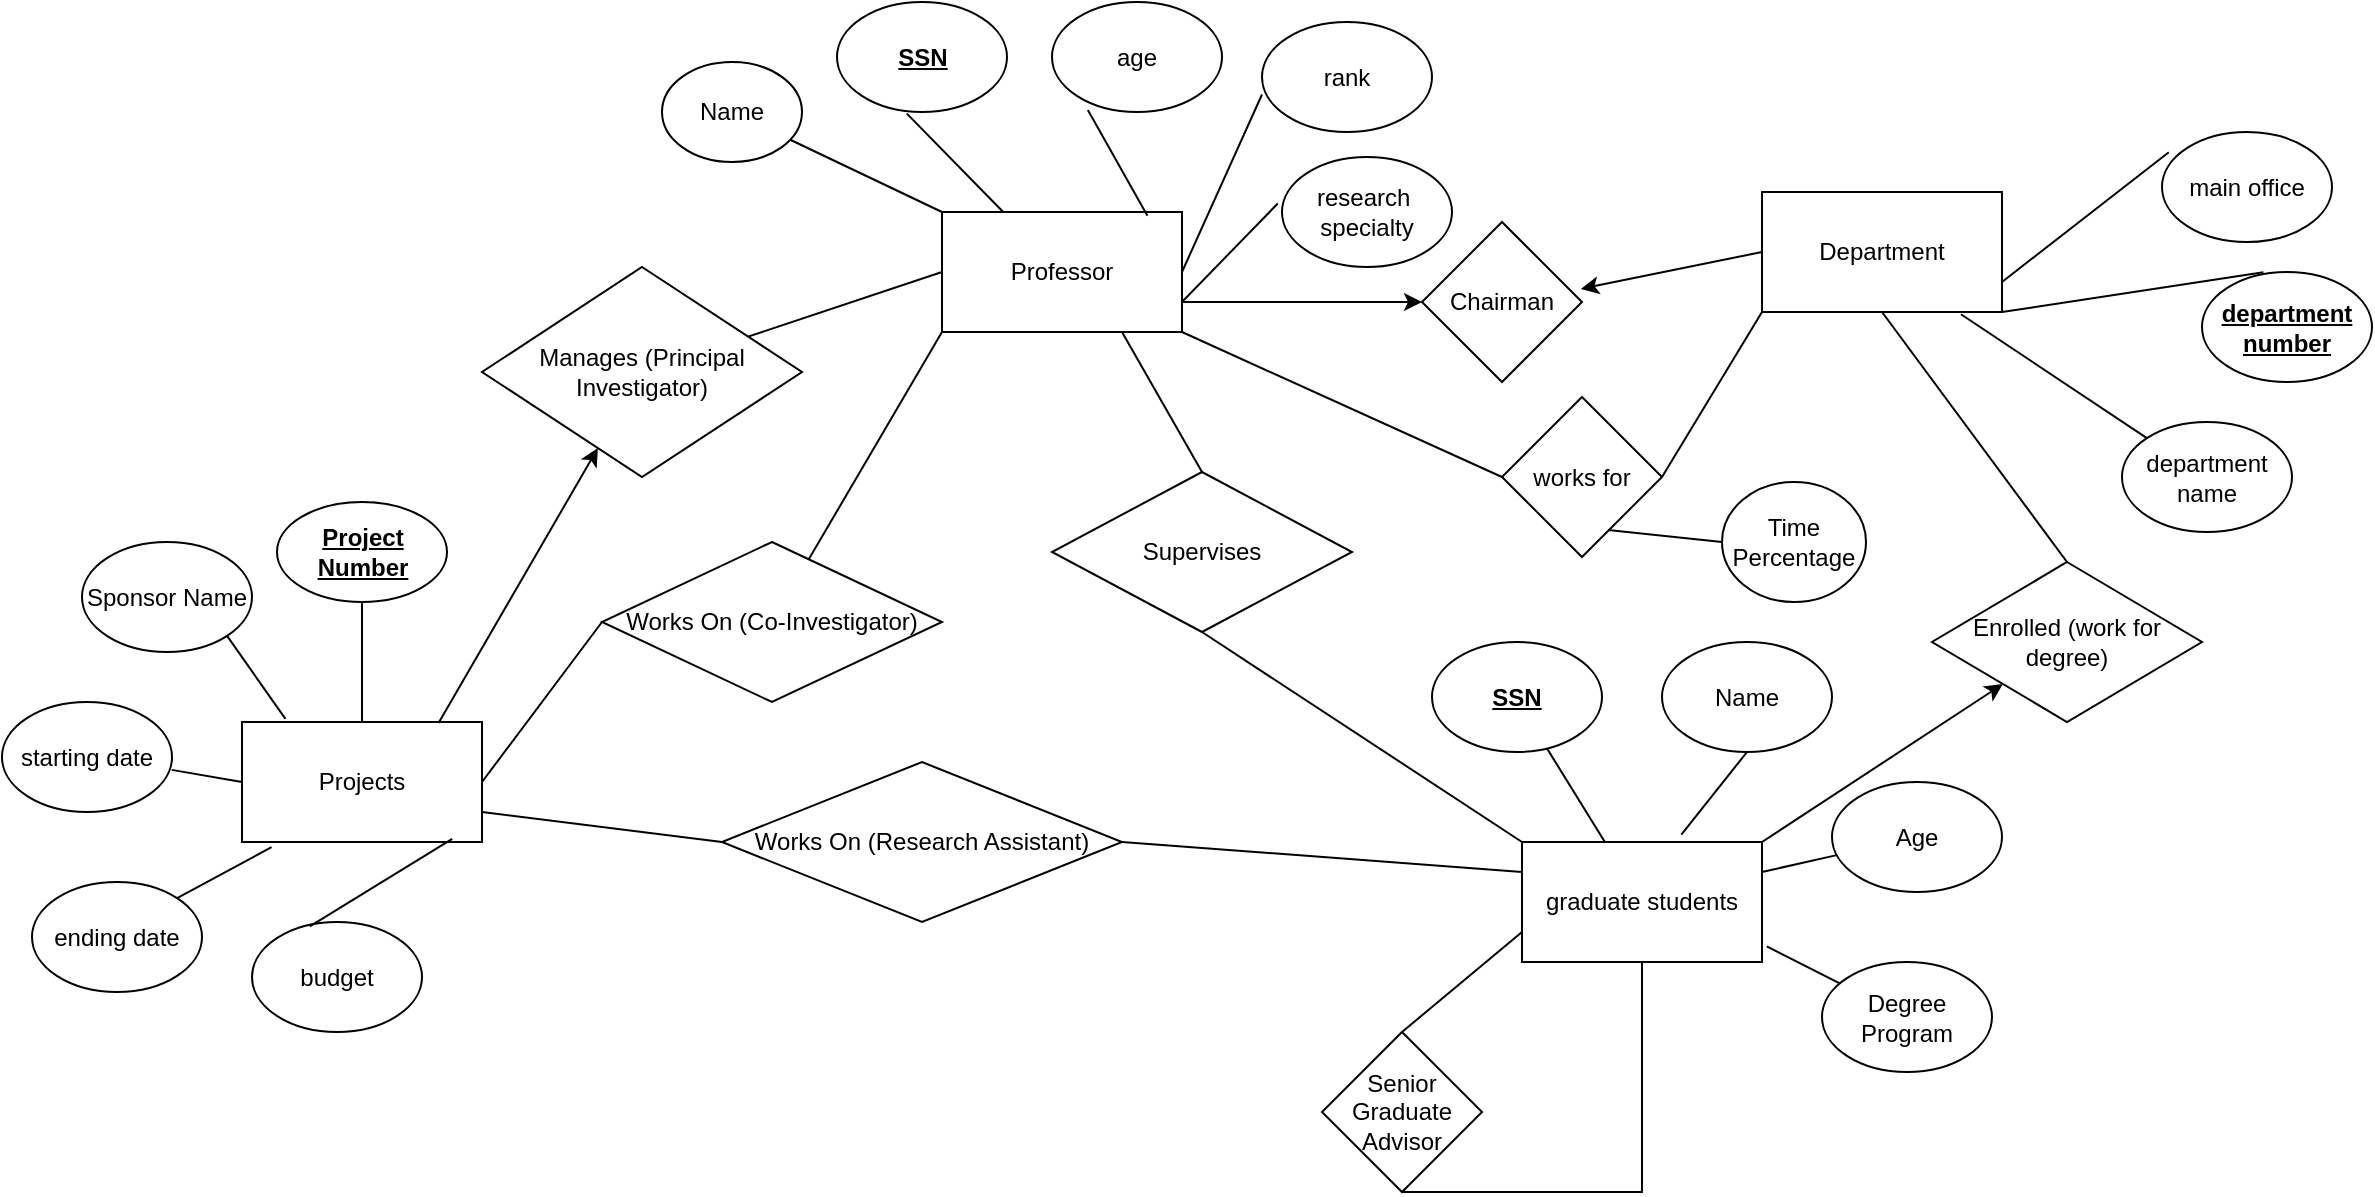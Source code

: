 <mxfile version="23.1.0" type="github">
  <diagram name="Page-1" id="TymfSHIw9w5McwtJT14T">
    <mxGraphModel dx="2284" dy="1846" grid="1" gridSize="10" guides="1" tooltips="1" connect="1" arrows="1" fold="1" page="1" pageScale="1" pageWidth="850" pageHeight="1100" background="none" math="0" shadow="0">
      <root>
        <mxCell id="0" />
        <mxCell id="1" parent="0" />
        <mxCell id="TyD-31y_tOTn_jJS1_9M-1" value="Professor" style="rounded=0;whiteSpace=wrap;html=1;" parent="1" vertex="1">
          <mxGeometry x="370" y="65" width="120" height="60" as="geometry" />
        </mxCell>
        <mxCell id="TyD-31y_tOTn_jJS1_9M-3" value="Name" style="ellipse;whiteSpace=wrap;html=1;" parent="1" vertex="1">
          <mxGeometry x="230" y="-10" width="70" height="50" as="geometry" />
        </mxCell>
        <mxCell id="TyD-31y_tOTn_jJS1_9M-4" value="&lt;b&gt;&lt;u&gt;SSN&lt;/u&gt;&lt;/b&gt;" style="ellipse;whiteSpace=wrap;html=1;" parent="1" vertex="1">
          <mxGeometry x="317.5" y="-40" width="85" height="55" as="geometry" />
        </mxCell>
        <mxCell id="TyD-31y_tOTn_jJS1_9M-5" value="age" style="ellipse;whiteSpace=wrap;html=1;" parent="1" vertex="1">
          <mxGeometry x="425" y="-40" width="85" height="55" as="geometry" />
        </mxCell>
        <mxCell id="TyD-31y_tOTn_jJS1_9M-6" value="rank" style="ellipse;whiteSpace=wrap;html=1;" parent="1" vertex="1">
          <mxGeometry x="530" y="-30" width="85" height="55" as="geometry" />
        </mxCell>
        <mxCell id="TyD-31y_tOTn_jJS1_9M-7" value="research&amp;nbsp;&lt;br&gt;specialty" style="ellipse;whiteSpace=wrap;html=1;" parent="1" vertex="1">
          <mxGeometry x="540" y="37.5" width="85" height="55" as="geometry" />
        </mxCell>
        <mxCell id="TyD-31y_tOTn_jJS1_9M-8" value="Projects" style="rounded=0;whiteSpace=wrap;html=1;" parent="1" vertex="1">
          <mxGeometry x="20" y="320" width="120" height="60" as="geometry" />
        </mxCell>
        <mxCell id="TyD-31y_tOTn_jJS1_9M-9" value="Sponsor Name" style="ellipse;whiteSpace=wrap;html=1;" parent="1" vertex="1">
          <mxGeometry x="-60" y="230" width="85" height="55" as="geometry" />
        </mxCell>
        <mxCell id="TyD-31y_tOTn_jJS1_9M-10" value="starting date" style="ellipse;whiteSpace=wrap;html=1;" parent="1" vertex="1">
          <mxGeometry x="-100" y="310" width="85" height="55" as="geometry" />
        </mxCell>
        <mxCell id="TyD-31y_tOTn_jJS1_9M-11" value="budget" style="ellipse;whiteSpace=wrap;html=1;" parent="1" vertex="1">
          <mxGeometry x="25" y="420" width="85" height="55" as="geometry" />
        </mxCell>
        <mxCell id="TyD-31y_tOTn_jJS1_9M-12" value="&lt;b&gt;&lt;u&gt;Project Number&lt;/u&gt;&lt;/b&gt;" style="ellipse;whiteSpace=wrap;html=1;" parent="1" vertex="1">
          <mxGeometry x="37.5" y="210" width="85" height="50" as="geometry" />
        </mxCell>
        <mxCell id="TyD-31y_tOTn_jJS1_9M-13" value="ending date" style="ellipse;whiteSpace=wrap;html=1;" parent="1" vertex="1">
          <mxGeometry x="-85" y="400" width="85" height="55" as="geometry" />
        </mxCell>
        <mxCell id="TyD-31y_tOTn_jJS1_9M-14" value="graduate students" style="rounded=0;whiteSpace=wrap;html=1;" parent="1" vertex="1">
          <mxGeometry x="660" y="380" width="120" height="60" as="geometry" />
        </mxCell>
        <mxCell id="TyD-31y_tOTn_jJS1_9M-15" value="&lt;b&gt;&lt;u&gt;SSN&lt;/u&gt;&lt;/b&gt;" style="ellipse;whiteSpace=wrap;html=1;" parent="1" vertex="1">
          <mxGeometry x="615" y="280" width="85" height="55" as="geometry" />
        </mxCell>
        <mxCell id="TyD-31y_tOTn_jJS1_9M-16" value="Name" style="ellipse;whiteSpace=wrap;html=1;" parent="1" vertex="1">
          <mxGeometry x="730" y="280" width="85" height="55" as="geometry" />
        </mxCell>
        <mxCell id="TyD-31y_tOTn_jJS1_9M-17" value="Age" style="ellipse;whiteSpace=wrap;html=1;" parent="1" vertex="1">
          <mxGeometry x="815" y="350" width="85" height="55" as="geometry" />
        </mxCell>
        <mxCell id="TyD-31y_tOTn_jJS1_9M-18" value="Degree Program" style="ellipse;whiteSpace=wrap;html=1;" parent="1" vertex="1">
          <mxGeometry x="810" y="440" width="85" height="55" as="geometry" />
        </mxCell>
        <mxCell id="TyD-31y_tOTn_jJS1_9M-19" value="Department" style="rounded=0;whiteSpace=wrap;html=1;" parent="1" vertex="1">
          <mxGeometry x="780" y="55" width="120" height="60" as="geometry" />
        </mxCell>
        <mxCell id="TyD-31y_tOTn_jJS1_9M-20" value="department name" style="ellipse;whiteSpace=wrap;html=1;" parent="1" vertex="1">
          <mxGeometry x="960" y="170" width="85" height="55" as="geometry" />
        </mxCell>
        <mxCell id="TyD-31y_tOTn_jJS1_9M-21" value="&lt;b&gt;&lt;u&gt;department number&lt;/u&gt;&lt;/b&gt;" style="ellipse;whiteSpace=wrap;html=1;" parent="1" vertex="1">
          <mxGeometry x="1000" y="95" width="85" height="55" as="geometry" />
        </mxCell>
        <mxCell id="TyD-31y_tOTn_jJS1_9M-22" value="main office" style="ellipse;whiteSpace=wrap;html=1;" parent="1" vertex="1">
          <mxGeometry x="980" y="25" width="85" height="55" as="geometry" />
        </mxCell>
        <mxCell id="TyD-31y_tOTn_jJS1_9M-28" value="" style="endArrow=none;html=1;rounded=0;exitX=0.5;exitY=0;exitDx=0;exitDy=0;entryX=0.5;entryY=1;entryDx=0;entryDy=0;" parent="1" source="TyD-31y_tOTn_jJS1_9M-8" target="TyD-31y_tOTn_jJS1_9M-12" edge="1">
          <mxGeometry width="50" height="50" relative="1" as="geometry">
            <mxPoint x="270" y="310" as="sourcePoint" />
            <mxPoint x="320" y="260" as="targetPoint" />
            <Array as="points" />
          </mxGeometry>
        </mxCell>
        <mxCell id="TyD-31y_tOTn_jJS1_9M-29" value="" style="endArrow=none;html=1;rounded=0;entryX=1;entryY=1;entryDx=0;entryDy=0;exitX=0.181;exitY=-0.026;exitDx=0;exitDy=0;exitPerimeter=0;" parent="1" source="TyD-31y_tOTn_jJS1_9M-8" target="TyD-31y_tOTn_jJS1_9M-9" edge="1">
          <mxGeometry width="50" height="50" relative="1" as="geometry">
            <mxPoint x="10" y="330" as="sourcePoint" />
            <mxPoint x="60" y="280" as="targetPoint" />
          </mxGeometry>
        </mxCell>
        <mxCell id="TyD-31y_tOTn_jJS1_9M-31" value="" style="endArrow=none;html=1;rounded=0;entryX=0;entryY=0.5;entryDx=0;entryDy=0;exitX=0.998;exitY=0.617;exitDx=0;exitDy=0;exitPerimeter=0;" parent="1" source="TyD-31y_tOTn_jJS1_9M-10" target="TyD-31y_tOTn_jJS1_9M-8" edge="1">
          <mxGeometry width="50" height="50" relative="1" as="geometry">
            <mxPoint x="-10" y="380" as="sourcePoint" />
            <mxPoint x="40" y="330" as="targetPoint" />
          </mxGeometry>
        </mxCell>
        <mxCell id="TyD-31y_tOTn_jJS1_9M-32" value="" style="endArrow=none;html=1;rounded=0;exitX=1;exitY=0;exitDx=0;exitDy=0;entryX=0.123;entryY=1.043;entryDx=0;entryDy=0;entryPerimeter=0;" parent="1" source="TyD-31y_tOTn_jJS1_9M-13" target="TyD-31y_tOTn_jJS1_9M-8" edge="1">
          <mxGeometry width="50" height="50" relative="1" as="geometry">
            <mxPoint y="420" as="sourcePoint" />
            <mxPoint x="50" y="370" as="targetPoint" />
          </mxGeometry>
        </mxCell>
        <mxCell id="TyD-31y_tOTn_jJS1_9M-33" value="" style="endArrow=none;html=1;rounded=0;exitX=0.34;exitY=0.04;exitDx=0;exitDy=0;exitPerimeter=0;entryX=0.876;entryY=0.974;entryDx=0;entryDy=0;entryPerimeter=0;" parent="1" source="TyD-31y_tOTn_jJS1_9M-11" target="TyD-31y_tOTn_jJS1_9M-8" edge="1">
          <mxGeometry width="50" height="50" relative="1" as="geometry">
            <mxPoint x="70" y="430" as="sourcePoint" />
            <mxPoint x="120" y="380" as="targetPoint" />
          </mxGeometry>
        </mxCell>
        <mxCell id="TyD-31y_tOTn_jJS1_9M-34" value="" style="endArrow=none;html=1;rounded=0;entryX=0;entryY=0;entryDx=0;entryDy=0;" parent="1" source="TyD-31y_tOTn_jJS1_9M-3" target="TyD-31y_tOTn_jJS1_9M-1" edge="1">
          <mxGeometry width="50" height="50" relative="1" as="geometry">
            <mxPoint x="325" y="75" as="sourcePoint" />
            <mxPoint x="325" y="95.711" as="targetPoint" />
          </mxGeometry>
        </mxCell>
        <mxCell id="TyD-31y_tOTn_jJS1_9M-35" value="" style="endArrow=none;html=1;rounded=0;entryX=0.411;entryY=1.015;entryDx=0;entryDy=0;entryPerimeter=0;" parent="1" source="TyD-31y_tOTn_jJS1_9M-1" target="TyD-31y_tOTn_jJS1_9M-4" edge="1">
          <mxGeometry width="50" height="50" relative="1" as="geometry">
            <mxPoint x="380" y="75" as="sourcePoint" />
            <mxPoint x="430" y="25" as="targetPoint" />
          </mxGeometry>
        </mxCell>
        <mxCell id="TyD-31y_tOTn_jJS1_9M-36" value="" style="endArrow=none;html=1;rounded=0;entryX=0.211;entryY=0.982;entryDx=0;entryDy=0;entryPerimeter=0;exitX=0.856;exitY=0.031;exitDx=0;exitDy=0;exitPerimeter=0;" parent="1" source="TyD-31y_tOTn_jJS1_9M-1" target="TyD-31y_tOTn_jJS1_9M-5" edge="1">
          <mxGeometry width="50" height="50" relative="1" as="geometry">
            <mxPoint x="480" y="75" as="sourcePoint" />
            <mxPoint x="530" y="25" as="targetPoint" />
          </mxGeometry>
        </mxCell>
        <mxCell id="TyD-31y_tOTn_jJS1_9M-37" value="" style="endArrow=none;html=1;rounded=0;entryX=0;entryY=0.659;entryDx=0;entryDy=0;entryPerimeter=0;exitX=1;exitY=0.5;exitDx=0;exitDy=0;" parent="1" source="TyD-31y_tOTn_jJS1_9M-1" target="TyD-31y_tOTn_jJS1_9M-6" edge="1">
          <mxGeometry width="50" height="50" relative="1" as="geometry">
            <mxPoint x="490" y="125" as="sourcePoint" />
            <mxPoint x="540" y="75" as="targetPoint" />
          </mxGeometry>
        </mxCell>
        <mxCell id="TyD-31y_tOTn_jJS1_9M-38" value="" style="endArrow=none;html=1;rounded=0;entryX=-0.025;entryY=0.423;entryDx=0;entryDy=0;entryPerimeter=0;exitX=1;exitY=0.75;exitDx=0;exitDy=0;" parent="1" source="TyD-31y_tOTn_jJS1_9M-1" target="TyD-31y_tOTn_jJS1_9M-7" edge="1">
          <mxGeometry width="50" height="50" relative="1" as="geometry">
            <mxPoint x="480" y="165" as="sourcePoint" />
            <mxPoint x="530" y="115" as="targetPoint" />
          </mxGeometry>
        </mxCell>
        <mxCell id="TyD-31y_tOTn_jJS1_9M-39" value="" style="endArrow=none;html=1;rounded=0;entryX=0.679;entryY=0.974;entryDx=0;entryDy=0;entryPerimeter=0;" parent="1" source="TyD-31y_tOTn_jJS1_9M-14" target="TyD-31y_tOTn_jJS1_9M-15" edge="1">
          <mxGeometry width="50" height="50" relative="1" as="geometry">
            <mxPoint x="640" y="390" as="sourcePoint" />
            <mxPoint x="690" y="340" as="targetPoint" />
          </mxGeometry>
        </mxCell>
        <mxCell id="TyD-31y_tOTn_jJS1_9M-40" value="" style="endArrow=none;html=1;rounded=0;entryX=0.5;entryY=1;entryDx=0;entryDy=0;exitX=0.664;exitY=-0.061;exitDx=0;exitDy=0;exitPerimeter=0;" parent="1" source="TyD-31y_tOTn_jJS1_9M-14" target="TyD-31y_tOTn_jJS1_9M-16" edge="1">
          <mxGeometry width="50" height="50" relative="1" as="geometry">
            <mxPoint x="740" y="390" as="sourcePoint" />
            <mxPoint x="790" y="340" as="targetPoint" />
          </mxGeometry>
        </mxCell>
        <mxCell id="TyD-31y_tOTn_jJS1_9M-41" value="" style="endArrow=none;html=1;rounded=0;exitX=1;exitY=0.25;exitDx=0;exitDy=0;" parent="1" source="TyD-31y_tOTn_jJS1_9M-14" target="TyD-31y_tOTn_jJS1_9M-17" edge="1">
          <mxGeometry width="50" height="50" relative="1" as="geometry">
            <mxPoint x="760" y="400" as="sourcePoint" />
            <mxPoint x="810" y="350" as="targetPoint" />
          </mxGeometry>
        </mxCell>
        <mxCell id="TyD-31y_tOTn_jJS1_9M-42" value="" style="endArrow=none;html=1;rounded=0;exitX=1.02;exitY=0.87;exitDx=0;exitDy=0;exitPerimeter=0;" parent="1" source="TyD-31y_tOTn_jJS1_9M-14" target="TyD-31y_tOTn_jJS1_9M-18" edge="1">
          <mxGeometry width="50" height="50" relative="1" as="geometry">
            <mxPoint x="760" y="480" as="sourcePoint" />
            <mxPoint x="810" y="430" as="targetPoint" />
          </mxGeometry>
        </mxCell>
        <mxCell id="TyD-31y_tOTn_jJS1_9M-43" value="" style="endArrow=none;html=1;rounded=0;exitX=0;exitY=0;exitDx=0;exitDy=0;entryX=0.829;entryY=1.019;entryDx=0;entryDy=0;entryPerimeter=0;" parent="1" source="TyD-31y_tOTn_jJS1_9M-20" target="TyD-31y_tOTn_jJS1_9M-19" edge="1">
          <mxGeometry width="50" height="50" relative="1" as="geometry">
            <mxPoint x="730" y="165" as="sourcePoint" />
            <mxPoint x="780" y="115" as="targetPoint" />
          </mxGeometry>
        </mxCell>
        <mxCell id="TyD-31y_tOTn_jJS1_9M-44" value="" style="endArrow=none;html=1;rounded=0;entryX=1;entryY=1;entryDx=0;entryDy=0;exitX=0.361;exitY=0.003;exitDx=0;exitDy=0;exitPerimeter=0;" parent="1" source="TyD-31y_tOTn_jJS1_9M-21" target="TyD-31y_tOTn_jJS1_9M-19" edge="1">
          <mxGeometry width="50" height="50" relative="1" as="geometry">
            <mxPoint x="810" y="175" as="sourcePoint" />
            <mxPoint x="860" y="125" as="targetPoint" />
            <Array as="points" />
          </mxGeometry>
        </mxCell>
        <mxCell id="TyD-31y_tOTn_jJS1_9M-45" value="" style="endArrow=none;html=1;rounded=0;entryX=1;entryY=0.75;entryDx=0;entryDy=0;exitX=0.04;exitY=0.184;exitDx=0;exitDy=0;exitPerimeter=0;" parent="1" source="TyD-31y_tOTn_jJS1_9M-22" target="TyD-31y_tOTn_jJS1_9M-19" edge="1">
          <mxGeometry width="50" height="50" relative="1" as="geometry">
            <mxPoint x="870" y="155" as="sourcePoint" />
            <mxPoint x="920" y="105" as="targetPoint" />
          </mxGeometry>
        </mxCell>
        <mxCell id="TyD-31y_tOTn_jJS1_9M-46" value="Manages (Principal&lt;br&gt;Investigator)" style="rhombus;whiteSpace=wrap;html=1;" parent="1" vertex="1">
          <mxGeometry x="140" y="92.5" width="160" height="105" as="geometry" />
        </mxCell>
        <mxCell id="TyD-31y_tOTn_jJS1_9M-48" value="" style="endArrow=classic;html=1;rounded=0;exitX=0.819;exitY=0.008;exitDx=0;exitDy=0;exitPerimeter=0;" parent="1" source="TyD-31y_tOTn_jJS1_9M-8" target="TyD-31y_tOTn_jJS1_9M-46" edge="1">
          <mxGeometry width="50" height="50" relative="1" as="geometry">
            <mxPoint x="120" y="310" as="sourcePoint" />
            <mxPoint x="190" y="240" as="targetPoint" />
            <Array as="points" />
          </mxGeometry>
        </mxCell>
        <mxCell id="TyD-31y_tOTn_jJS1_9M-49" value="" style="endArrow=none;html=1;rounded=0;entryX=0;entryY=0.5;entryDx=0;entryDy=0;" parent="1" source="TyD-31y_tOTn_jJS1_9M-46" target="TyD-31y_tOTn_jJS1_9M-1" edge="1">
          <mxGeometry width="50" height="50" relative="1" as="geometry">
            <mxPoint x="310" y="80" as="sourcePoint" />
            <mxPoint x="320" y="65" as="targetPoint" />
          </mxGeometry>
        </mxCell>
        <mxCell id="TyD-31y_tOTn_jJS1_9M-50" value="Works On (Co-Investigator)" style="rhombus;whiteSpace=wrap;html=1;" parent="1" vertex="1">
          <mxGeometry x="200" y="230" width="170" height="80" as="geometry" />
        </mxCell>
        <mxCell id="TyD-31y_tOTn_jJS1_9M-51" value="" style="endArrow=none;html=1;rounded=0;exitX=1;exitY=0.5;exitDx=0;exitDy=0;entryX=0;entryY=0.5;entryDx=0;entryDy=0;" parent="1" source="TyD-31y_tOTn_jJS1_9M-8" target="TyD-31y_tOTn_jJS1_9M-50" edge="1">
          <mxGeometry width="50" height="50" relative="1" as="geometry">
            <mxPoint x="160" y="360" as="sourcePoint" />
            <mxPoint x="210" y="310" as="targetPoint" />
          </mxGeometry>
        </mxCell>
        <mxCell id="TyD-31y_tOTn_jJS1_9M-52" value="" style="endArrow=none;html=1;rounded=0;entryX=0;entryY=1;entryDx=0;entryDy=0;" parent="1" source="TyD-31y_tOTn_jJS1_9M-50" target="TyD-31y_tOTn_jJS1_9M-1" edge="1">
          <mxGeometry width="50" height="50" relative="1" as="geometry">
            <mxPoint x="310" y="290" as="sourcePoint" />
            <mxPoint x="360" y="240" as="targetPoint" />
          </mxGeometry>
        </mxCell>
        <mxCell id="TyD-31y_tOTn_jJS1_9M-55" value="Works On (Research Assistant)" style="rhombus;whiteSpace=wrap;html=1;" parent="1" vertex="1">
          <mxGeometry x="260" y="340" width="200" height="80" as="geometry" />
        </mxCell>
        <mxCell id="TyD-31y_tOTn_jJS1_9M-56" value="" style="endArrow=none;html=1;rounded=0;exitX=1;exitY=0.75;exitDx=0;exitDy=0;entryX=0;entryY=0.5;entryDx=0;entryDy=0;" parent="1" source="TyD-31y_tOTn_jJS1_9M-8" target="TyD-31y_tOTn_jJS1_9M-55" edge="1">
          <mxGeometry width="50" height="50" relative="1" as="geometry">
            <mxPoint x="140" y="430" as="sourcePoint" />
            <mxPoint x="190" y="380" as="targetPoint" />
          </mxGeometry>
        </mxCell>
        <mxCell id="TyD-31y_tOTn_jJS1_9M-57" value="" style="endArrow=none;html=1;rounded=0;exitX=1;exitY=0.5;exitDx=0;exitDy=0;entryX=0;entryY=0.25;entryDx=0;entryDy=0;" parent="1" source="TyD-31y_tOTn_jJS1_9M-55" target="TyD-31y_tOTn_jJS1_9M-14" edge="1">
          <mxGeometry width="50" height="50" relative="1" as="geometry">
            <mxPoint x="430" y="380" as="sourcePoint" />
            <mxPoint x="480" y="330" as="targetPoint" />
          </mxGeometry>
        </mxCell>
        <mxCell id="TyD-31y_tOTn_jJS1_9M-58" value="Supervises" style="rhombus;whiteSpace=wrap;html=1;" parent="1" vertex="1">
          <mxGeometry x="425" y="195" width="150" height="80" as="geometry" />
        </mxCell>
        <mxCell id="TyD-31y_tOTn_jJS1_9M-59" value="" style="endArrow=none;html=1;rounded=0;entryX=0.75;entryY=1;entryDx=0;entryDy=0;exitX=0.5;exitY=0;exitDx=0;exitDy=0;" parent="1" source="TyD-31y_tOTn_jJS1_9M-58" target="TyD-31y_tOTn_jJS1_9M-1" edge="1">
          <mxGeometry width="50" height="50" relative="1" as="geometry">
            <mxPoint x="400" y="180" as="sourcePoint" />
            <mxPoint x="450" y="130" as="targetPoint" />
          </mxGeometry>
        </mxCell>
        <mxCell id="TyD-31y_tOTn_jJS1_9M-60" value="" style="endArrow=none;html=1;rounded=0;entryX=0.5;entryY=1;entryDx=0;entryDy=0;exitX=0;exitY=0;exitDx=0;exitDy=0;" parent="1" source="TyD-31y_tOTn_jJS1_9M-14" target="TyD-31y_tOTn_jJS1_9M-58" edge="1">
          <mxGeometry width="50" height="50" relative="1" as="geometry">
            <mxPoint x="490" y="340" as="sourcePoint" />
            <mxPoint x="540" y="290" as="targetPoint" />
          </mxGeometry>
        </mxCell>
        <mxCell id="TyD-31y_tOTn_jJS1_9M-61" value="works for" style="rhombus;whiteSpace=wrap;html=1;" parent="1" vertex="1">
          <mxGeometry x="650" y="157.5" width="80" height="80" as="geometry" />
        </mxCell>
        <mxCell id="TyD-31y_tOTn_jJS1_9M-62" value="" style="endArrow=none;html=1;rounded=0;exitX=1;exitY=1;exitDx=0;exitDy=0;entryX=0;entryY=0.5;entryDx=0;entryDy=0;" parent="1" source="TyD-31y_tOTn_jJS1_9M-1" target="TyD-31y_tOTn_jJS1_9M-61" edge="1">
          <mxGeometry width="50" height="50" relative="1" as="geometry">
            <mxPoint x="590" y="220" as="sourcePoint" />
            <mxPoint x="640" y="170" as="targetPoint" />
          </mxGeometry>
        </mxCell>
        <mxCell id="TyD-31y_tOTn_jJS1_9M-63" value="" style="endArrow=none;html=1;rounded=0;exitX=1;exitY=0.5;exitDx=0;exitDy=0;entryX=0;entryY=1;entryDx=0;entryDy=0;" parent="1" source="TyD-31y_tOTn_jJS1_9M-61" target="TyD-31y_tOTn_jJS1_9M-19" edge="1">
          <mxGeometry width="50" height="50" relative="1" as="geometry">
            <mxPoint x="740" y="200" as="sourcePoint" />
            <mxPoint x="790" y="150" as="targetPoint" />
          </mxGeometry>
        </mxCell>
        <mxCell id="TyD-31y_tOTn_jJS1_9M-64" value="" style="endArrow=none;html=1;rounded=0;exitX=0.663;exitY=0.831;exitDx=0;exitDy=0;exitPerimeter=0;entryX=0;entryY=0.5;entryDx=0;entryDy=0;" parent="1" source="TyD-31y_tOTn_jJS1_9M-61" target="TyD-31y_tOTn_jJS1_9M-65" edge="1">
          <mxGeometry width="50" height="50" relative="1" as="geometry">
            <mxPoint x="770" y="250" as="sourcePoint" />
            <mxPoint x="800" y="224" as="targetPoint" />
          </mxGeometry>
        </mxCell>
        <mxCell id="TyD-31y_tOTn_jJS1_9M-65" value="Time Percentage" style="ellipse;whiteSpace=wrap;html=1;" parent="1" vertex="1">
          <mxGeometry x="760" y="200" width="72" height="60" as="geometry" />
        </mxCell>
        <mxCell id="TyD-31y_tOTn_jJS1_9M-66" value="Enrolled (work for degree)" style="rhombus;whiteSpace=wrap;html=1;" parent="1" vertex="1">
          <mxGeometry x="865" y="240" width="135" height="80" as="geometry" />
        </mxCell>
        <mxCell id="TyD-31y_tOTn_jJS1_9M-68" value="" style="endArrow=classic;html=1;rounded=0;exitX=1;exitY=0;exitDx=0;exitDy=0;" parent="1" source="TyD-31y_tOTn_jJS1_9M-14" target="TyD-31y_tOTn_jJS1_9M-66" edge="1">
          <mxGeometry width="50" height="50" relative="1" as="geometry">
            <mxPoint x="780" y="370" as="sourcePoint" />
            <mxPoint x="850" y="320" as="targetPoint" />
          </mxGeometry>
        </mxCell>
        <mxCell id="TyD-31y_tOTn_jJS1_9M-69" value="" style="endArrow=none;html=1;rounded=0;entryX=0.5;entryY=1;entryDx=0;entryDy=0;exitX=0.5;exitY=0;exitDx=0;exitDy=0;" parent="1" source="TyD-31y_tOTn_jJS1_9M-66" target="TyD-31y_tOTn_jJS1_9M-19" edge="1">
          <mxGeometry width="50" height="50" relative="1" as="geometry">
            <mxPoint x="870" y="230" as="sourcePoint" />
            <mxPoint x="920" y="180" as="targetPoint" />
          </mxGeometry>
        </mxCell>
        <mxCell id="TyD-31y_tOTn_jJS1_9M-70" value="Chairman" style="rhombus;whiteSpace=wrap;html=1;" parent="1" vertex="1">
          <mxGeometry x="610" y="70" width="80" height="80" as="geometry" />
        </mxCell>
        <mxCell id="TyD-31y_tOTn_jJS1_9M-74" value="" style="endArrow=classic;html=1;rounded=0;exitX=1;exitY=0.75;exitDx=0;exitDy=0;entryX=0;entryY=0.5;entryDx=0;entryDy=0;" parent="1" source="TyD-31y_tOTn_jJS1_9M-1" target="TyD-31y_tOTn_jJS1_9M-70" edge="1">
          <mxGeometry width="50" height="50" relative="1" as="geometry">
            <mxPoint x="580" y="150" as="sourcePoint" />
            <mxPoint x="630" y="100" as="targetPoint" />
          </mxGeometry>
        </mxCell>
        <mxCell id="TyD-31y_tOTn_jJS1_9M-75" value="" style="endArrow=classic;html=1;rounded=0;entryX=0.993;entryY=0.418;entryDx=0;entryDy=0;entryPerimeter=0;exitX=0;exitY=0.5;exitDx=0;exitDy=0;" parent="1" source="TyD-31y_tOTn_jJS1_9M-19" target="TyD-31y_tOTn_jJS1_9M-70" edge="1">
          <mxGeometry width="50" height="50" relative="1" as="geometry">
            <mxPoint x="700" y="140" as="sourcePoint" />
            <mxPoint x="750" y="90" as="targetPoint" />
          </mxGeometry>
        </mxCell>
        <mxCell id="TyD-31y_tOTn_jJS1_9M-76" value="Senior Graduate Advisor" style="rhombus;whiteSpace=wrap;html=1;" parent="1" vertex="1">
          <mxGeometry x="560" y="475" width="80" height="80" as="geometry" />
        </mxCell>
        <mxCell id="TyD-31y_tOTn_jJS1_9M-77" value="" style="endArrow=none;html=1;rounded=0;entryX=0;entryY=0.75;entryDx=0;entryDy=0;exitX=0.5;exitY=0;exitDx=0;exitDy=0;" parent="1" source="TyD-31y_tOTn_jJS1_9M-76" target="TyD-31y_tOTn_jJS1_9M-14" edge="1">
          <mxGeometry width="50" height="50" relative="1" as="geometry">
            <mxPoint x="600" y="470" as="sourcePoint" />
            <mxPoint x="650" y="420" as="targetPoint" />
          </mxGeometry>
        </mxCell>
        <mxCell id="TyD-31y_tOTn_jJS1_9M-79" value="" style="endArrow=none;html=1;rounded=0;exitX=0.5;exitY=1;exitDx=0;exitDy=0;entryX=0.5;entryY=1;entryDx=0;entryDy=0;" parent="1" source="TyD-31y_tOTn_jJS1_9M-76" target="TyD-31y_tOTn_jJS1_9M-14" edge="1">
          <mxGeometry width="50" height="50" relative="1" as="geometry">
            <mxPoint x="640" y="570" as="sourcePoint" />
            <mxPoint x="690" y="520" as="targetPoint" />
            <Array as="points">
              <mxPoint x="720" y="555" />
            </Array>
          </mxGeometry>
        </mxCell>
      </root>
    </mxGraphModel>
  </diagram>
</mxfile>
